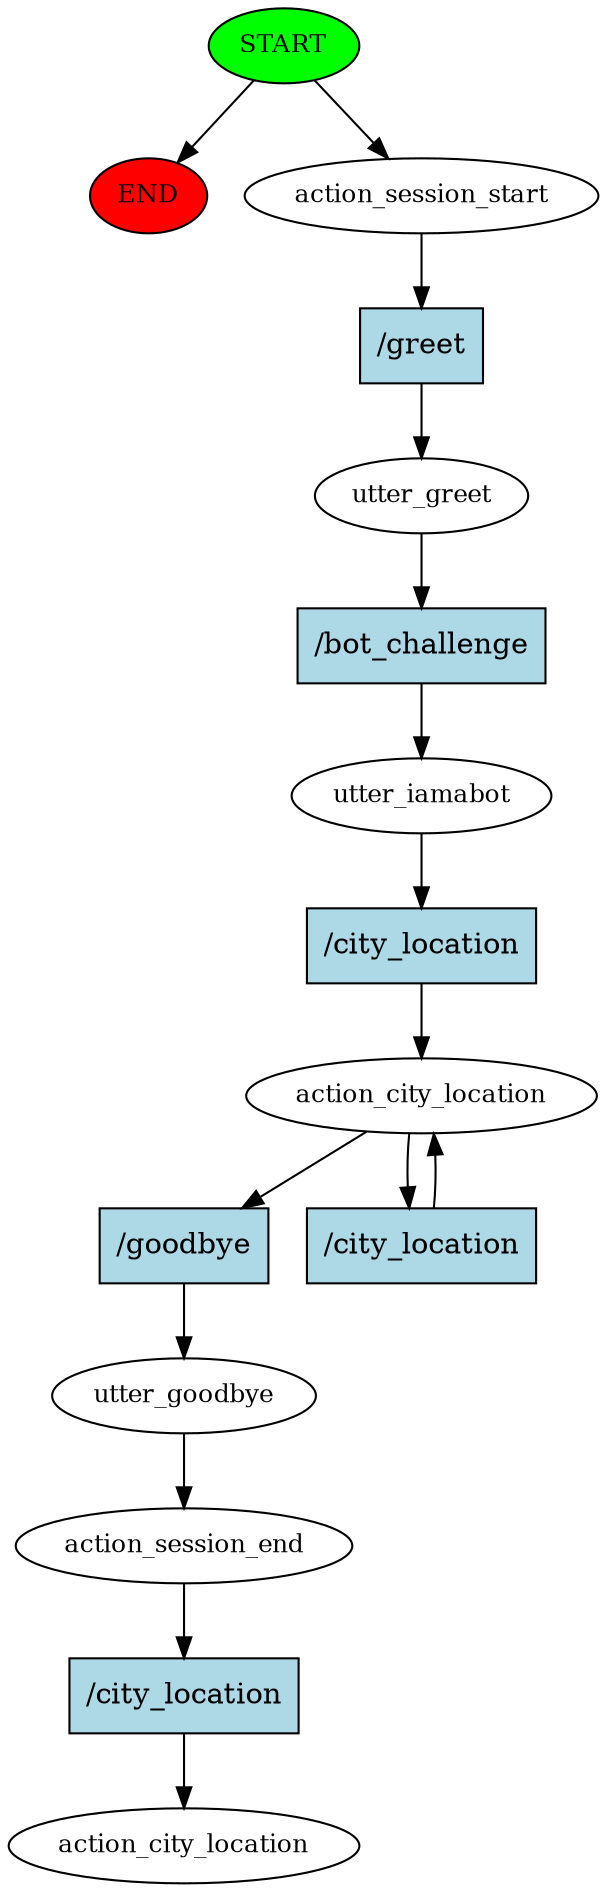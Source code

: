 digraph  {
0 [class="start active", fillcolor=green, fontsize=12, label=START, style=filled];
"-1" [class=end, fillcolor=red, fontsize=12, label=END, style=filled];
1 [class=active, fontsize=12, label=action_session_start];
2 [class=active, fontsize=12, label=utter_greet];
3 [class=active, fontsize=12, label=utter_iamabot];
4 [class=active, fontsize=12, label=action_city_location];
6 [class=active, fontsize=12, label=utter_goodbye];
7 [class=active, fontsize=12, label=action_session_end];
8 [class="dashed active", fontsize=12, label=action_city_location];
9 [class="intent active", fillcolor=lightblue, label="/greet", shape=rect, style=filled];
10 [class="intent active", fillcolor=lightblue, label="/bot_challenge", shape=rect, style=filled];
11 [class="intent active", fillcolor=lightblue, label="/city_location", shape=rect, style=filled];
12 [class="intent active", fillcolor=lightblue, label="/goodbye", shape=rect, style=filled];
13 [class="intent active", fillcolor=lightblue, label="/city_location", shape=rect, style=filled];
14 [class="intent active", fillcolor=lightblue, label="/city_location", shape=rect, style=filled];
0 -> "-1"  [class="", key=NONE, label=""];
0 -> 1  [class=active, key=NONE, label=""];
1 -> 9  [class=active, key=0];
2 -> 10  [class=active, key=0];
3 -> 11  [class=active, key=0];
4 -> 12  [class=active, key=0];
4 -> 13  [class=active, key=0];
6 -> 7  [class=active, key=NONE, label=""];
7 -> 14  [class=active, key=0];
9 -> 2  [class=active, key=0];
10 -> 3  [class=active, key=0];
11 -> 4  [class=active, key=0];
12 -> 6  [class=active, key=0];
13 -> 4  [class=active, key=0];
14 -> 8  [class=active, key=0];
}
